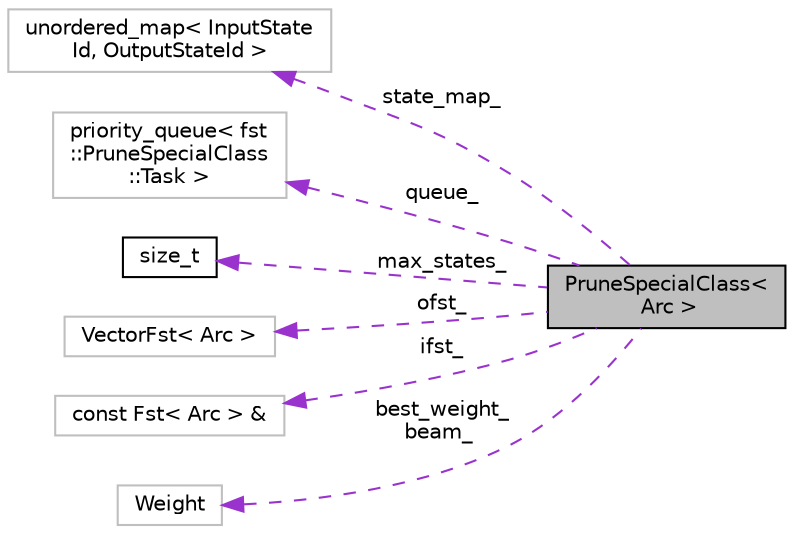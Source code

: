 digraph "PruneSpecialClass&lt; Arc &gt;"
{
  edge [fontname="Helvetica",fontsize="10",labelfontname="Helvetica",labelfontsize="10"];
  node [fontname="Helvetica",fontsize="10",shape=record];
  rankdir="LR";
  Node1 [label="PruneSpecialClass\<\l Arc \>",height=0.2,width=0.4,color="black", fillcolor="grey75", style="filled", fontcolor="black"];
  Node2 -> Node1 [dir="back",color="darkorchid3",fontsize="10",style="dashed",label=" state_map_" ,fontname="Helvetica"];
  Node2 [label="unordered_map\< InputState\lId, OutputStateId \>",height=0.2,width=0.4,color="grey75", fillcolor="white", style="filled"];
  Node3 -> Node1 [dir="back",color="darkorchid3",fontsize="10",style="dashed",label=" queue_" ,fontname="Helvetica"];
  Node3 [label="priority_queue\< fst\l::PruneSpecialClass\l::Task \>",height=0.2,width=0.4,color="grey75", fillcolor="white", style="filled"];
  Node4 -> Node1 [dir="back",color="darkorchid3",fontsize="10",style="dashed",label=" max_states_" ,fontname="Helvetica"];
  Node4 [label="size_t",height=0.2,width=0.4,color="black", fillcolor="white", style="filled",URL="$classsize__t.html"];
  Node5 -> Node1 [dir="back",color="darkorchid3",fontsize="10",style="dashed",label=" ofst_" ,fontname="Helvetica"];
  Node5 [label="VectorFst\< Arc \>",height=0.2,width=0.4,color="grey75", fillcolor="white", style="filled"];
  Node6 -> Node1 [dir="back",color="darkorchid3",fontsize="10",style="dashed",label=" ifst_" ,fontname="Helvetica"];
  Node6 [label="const Fst\< Arc \> &",height=0.2,width=0.4,color="grey75", fillcolor="white", style="filled"];
  Node7 -> Node1 [dir="back",color="darkorchid3",fontsize="10",style="dashed",label=" best_weight_\nbeam_" ,fontname="Helvetica"];
  Node7 [label="Weight",height=0.2,width=0.4,color="grey75", fillcolor="white", style="filled"];
}
